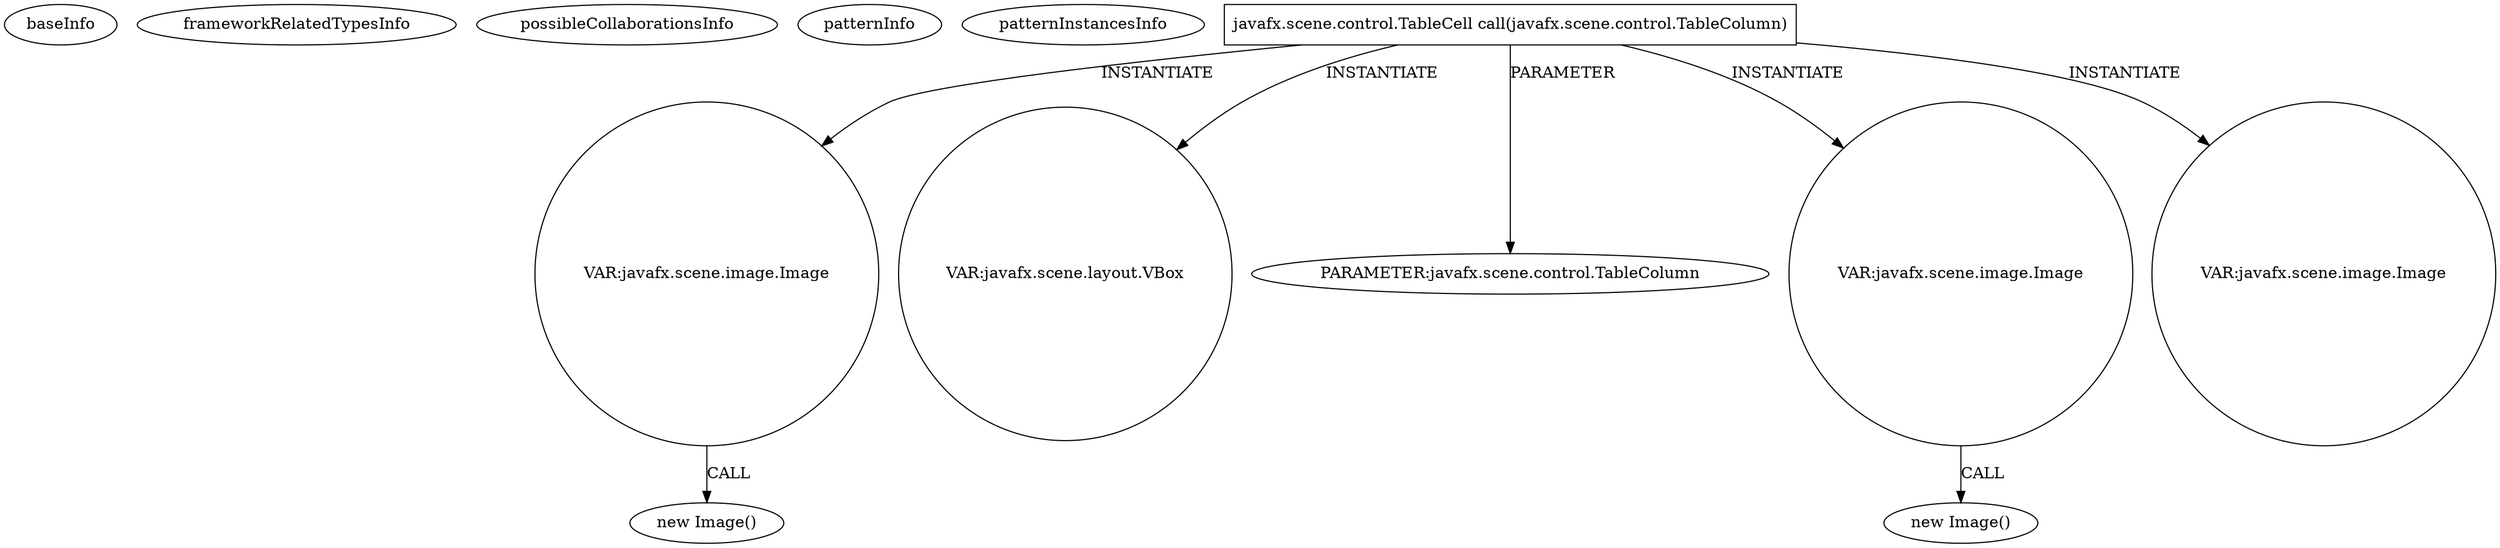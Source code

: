 digraph {
baseInfo[graphId=701,category="pattern",isAnonymous=false,possibleRelation=false]
frameworkRelatedTypesInfo[]
possibleCollaborationsInfo[]
patternInfo[frequency=2.0,patternRootClient=null]
patternInstancesInfo[0="geyrix57-Proyecto_1_Bases~/geyrix57-Proyecto_1_Bases/Proyecto_1_Bases-master/src/Control/ControlLog.java~void initialize(java.net.URL,java.util.ResourceBundle)~2712"]
49[label="new Image()",vertexType="CONSTRUCTOR_CALL",isFrameworkType=false]
50[label="VAR:javafx.scene.image.Image",vertexType="VARIABLE_EXPRESION",isFrameworkType=false,shape=circle]
4[label="javafx.scene.control.TableCell call(javafx.scene.control.TableColumn)",vertexType="OVERRIDING_METHOD_DECLARATION",isFrameworkType=false,shape=box]
18[label="VAR:javafx.scene.layout.VBox",vertexType="VARIABLE_EXPRESION",isFrameworkType=false,shape=circle]
6[label="PARAMETER:javafx.scene.control.TableColumn",vertexType="PARAMETER_DECLARATION",isFrameworkType=false]
55[label="VAR:javafx.scene.image.Image",vertexType="VARIABLE_EXPRESION",isFrameworkType=false,shape=circle]
54[label="new Image()",vertexType="CONSTRUCTOR_CALL",isFrameworkType=false]
30[label="VAR:javafx.scene.image.Image",vertexType="VARIABLE_EXPRESION",isFrameworkType=false,shape=circle]
4->18[label="INSTANTIATE"]
4->55[label="INSTANTIATE"]
55->54[label="CALL"]
50->49[label="CALL"]
4->30[label="INSTANTIATE"]
4->6[label="PARAMETER"]
4->50[label="INSTANTIATE"]
}
